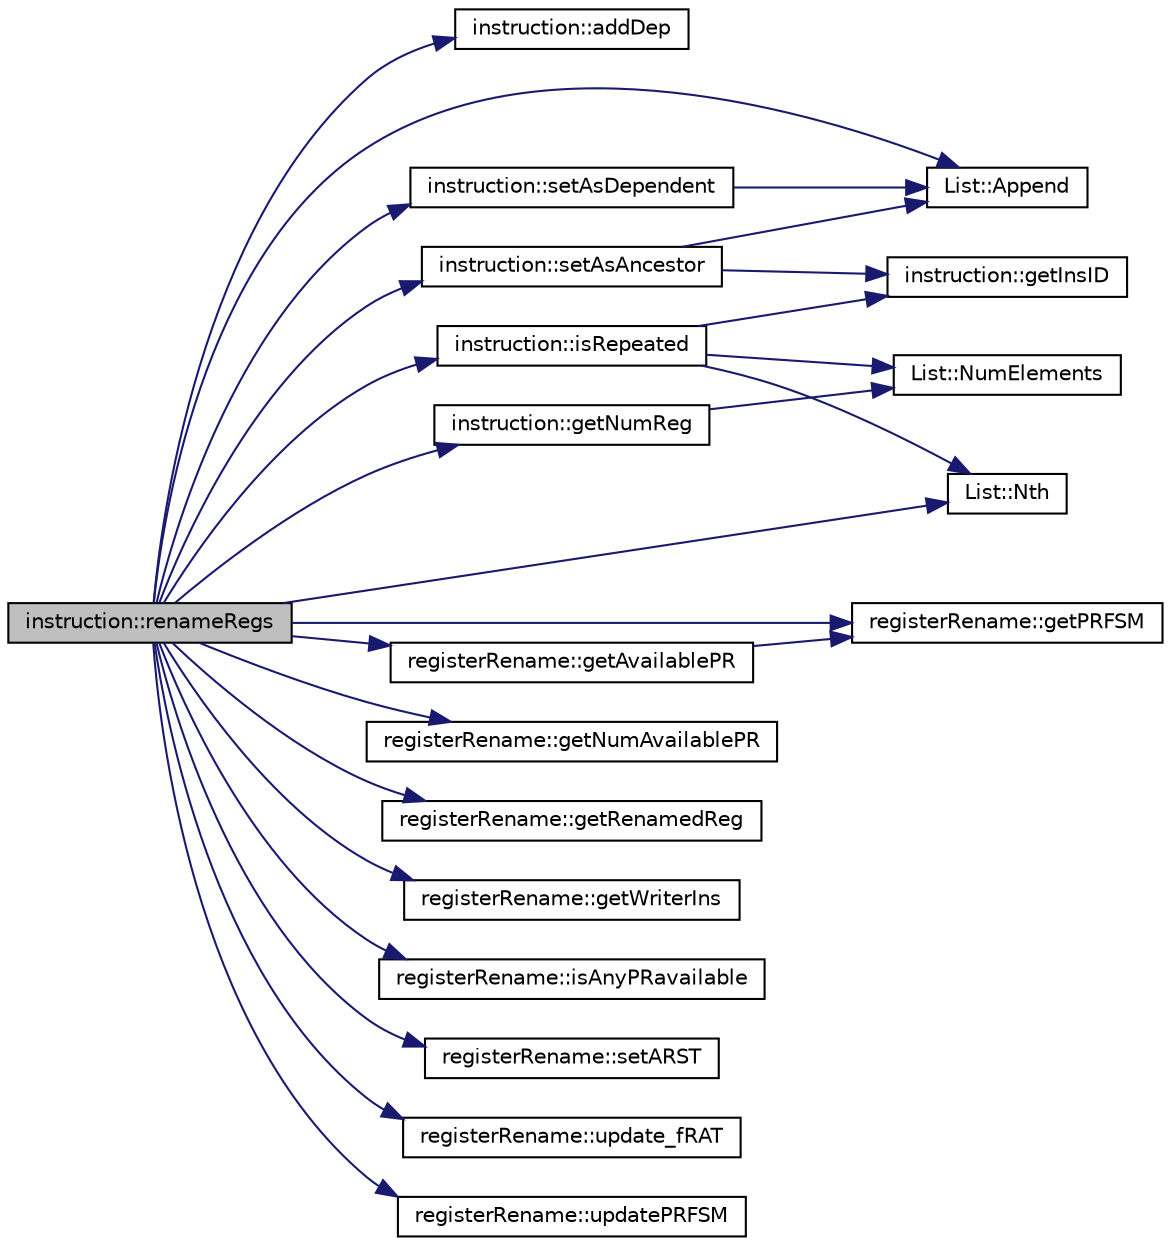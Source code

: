 digraph G
{
  edge [fontname="Helvetica",fontsize="10",labelfontname="Helvetica",labelfontsize="10"];
  node [fontname="Helvetica",fontsize="10",shape=record];
  rankdir=LR;
  Node1 [label="instruction::renameRegs",height=0.2,width=0.4,color="black", fillcolor="grey75", style="filled" fontcolor="black"];
  Node1 -> Node2 [color="midnightblue",fontsize="10",style="solid",fontname="Helvetica"];
  Node2 [label="instruction::addDep",height=0.2,width=0.4,color="black", fillcolor="white", style="filled",URL="$classinstruction.html#aeb756cec429aca99a341f069df268465"];
  Node1 -> Node3 [color="midnightblue",fontsize="10",style="solid",fontname="Helvetica"];
  Node3 [label="List::Append",height=0.2,width=0.4,color="black", fillcolor="white", style="filled",URL="$classList.html#a473190098e38206d0125b0737245e613"];
  Node1 -> Node4 [color="midnightblue",fontsize="10",style="solid",fontname="Helvetica"];
  Node4 [label="registerRename::getAvailablePR",height=0.2,width=0.4,color="black", fillcolor="white", style="filled",URL="$classregisterRename.html#a7770265e6fed2584304a0d80f35efa04"];
  Node4 -> Node5 [color="midnightblue",fontsize="10",style="solid",fontname="Helvetica"];
  Node5 [label="registerRename::getPRFSM",height=0.2,width=0.4,color="black", fillcolor="white", style="filled",URL="$classregisterRename.html#a50d06999c2233fad684905c741cef0ac"];
  Node1 -> Node6 [color="midnightblue",fontsize="10",style="solid",fontname="Helvetica"];
  Node6 [label="registerRename::getNumAvailablePR",height=0.2,width=0.4,color="black", fillcolor="white", style="filled",URL="$classregisterRename.html#ad878188f50dae0a8f49627cf6e769481"];
  Node1 -> Node7 [color="midnightblue",fontsize="10",style="solid",fontname="Helvetica"];
  Node7 [label="instruction::getNumReg",height=0.2,width=0.4,color="black", fillcolor="white", style="filled",URL="$classinstruction.html#af64e1265e882da7e152bd47cb7794c3b"];
  Node7 -> Node8 [color="midnightblue",fontsize="10",style="solid",fontname="Helvetica"];
  Node8 [label="List::NumElements",height=0.2,width=0.4,color="black", fillcolor="white", style="filled",URL="$classList.html#ac2e9d50f703b01bf643fa6ce50837c26"];
  Node1 -> Node5 [color="midnightblue",fontsize="10",style="solid",fontname="Helvetica"];
  Node1 -> Node9 [color="midnightblue",fontsize="10",style="solid",fontname="Helvetica"];
  Node9 [label="registerRename::getRenamedReg",height=0.2,width=0.4,color="black", fillcolor="white", style="filled",URL="$classregisterRename.html#a0c6a47ff2437f76f6577609ebea23ce8"];
  Node1 -> Node10 [color="midnightblue",fontsize="10",style="solid",fontname="Helvetica"];
  Node10 [label="registerRename::getWriterIns",height=0.2,width=0.4,color="black", fillcolor="white", style="filled",URL="$classregisterRename.html#aa3bd5ef65a4970358775855abbd3f91e"];
  Node1 -> Node11 [color="midnightblue",fontsize="10",style="solid",fontname="Helvetica"];
  Node11 [label="registerRename::isAnyPRavailable",height=0.2,width=0.4,color="black", fillcolor="white", style="filled",URL="$classregisterRename.html#ae0834c228a3bf0f44ca603556b583046"];
  Node1 -> Node12 [color="midnightblue",fontsize="10",style="solid",fontname="Helvetica"];
  Node12 [label="instruction::isRepeated",height=0.2,width=0.4,color="black", fillcolor="white", style="filled",URL="$classinstruction.html#a8d938a7c74c2bd36d0e5565cf933d9d5"];
  Node12 -> Node13 [color="midnightblue",fontsize="10",style="solid",fontname="Helvetica"];
  Node13 [label="instruction::getInsID",height=0.2,width=0.4,color="black", fillcolor="white", style="filled",URL="$classinstruction.html#a0856c8a7411c298a51cd8d8d5e2f8b12"];
  Node12 -> Node14 [color="midnightblue",fontsize="10",style="solid",fontname="Helvetica"];
  Node14 [label="List::Nth",height=0.2,width=0.4,color="black", fillcolor="white", style="filled",URL="$classList.html#a5eb964816de33c85e1d46658ddf8c6c4"];
  Node12 -> Node8 [color="midnightblue",fontsize="10",style="solid",fontname="Helvetica"];
  Node1 -> Node14 [color="midnightblue",fontsize="10",style="solid",fontname="Helvetica"];
  Node1 -> Node15 [color="midnightblue",fontsize="10",style="solid",fontname="Helvetica"];
  Node15 [label="registerRename::setARST",height=0.2,width=0.4,color="black", fillcolor="white", style="filled",URL="$classregisterRename.html#a50c7682df34d06395b71032f82492b94"];
  Node1 -> Node16 [color="midnightblue",fontsize="10",style="solid",fontname="Helvetica"];
  Node16 [label="instruction::setAsAncestor",height=0.2,width=0.4,color="black", fillcolor="white", style="filled",URL="$classinstruction.html#aee7e55cf32812b46267a22bcb53da670"];
  Node16 -> Node3 [color="midnightblue",fontsize="10",style="solid",fontname="Helvetica"];
  Node16 -> Node13 [color="midnightblue",fontsize="10",style="solid",fontname="Helvetica"];
  Node1 -> Node17 [color="midnightblue",fontsize="10",style="solid",fontname="Helvetica"];
  Node17 [label="instruction::setAsDependent",height=0.2,width=0.4,color="black", fillcolor="white", style="filled",URL="$classinstruction.html#ab2ba6828f1256186a787d933a6ca0868"];
  Node17 -> Node3 [color="midnightblue",fontsize="10",style="solid",fontname="Helvetica"];
  Node1 -> Node18 [color="midnightblue",fontsize="10",style="solid",fontname="Helvetica"];
  Node18 [label="registerRename::update_fRAT",height=0.2,width=0.4,color="black", fillcolor="white", style="filled",URL="$classregisterRename.html#a28a11ff6b483aba951f8a88280a8695d"];
  Node1 -> Node19 [color="midnightblue",fontsize="10",style="solid",fontname="Helvetica"];
  Node19 [label="registerRename::updatePRFSM",height=0.2,width=0.4,color="black", fillcolor="white", style="filled",URL="$classregisterRename.html#a205b3b75802c8362753e382b46f6f4c5"];
}
